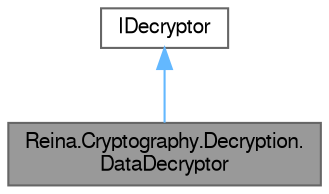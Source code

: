 digraph "Reina.Cryptography.Decryption.DataDecryptor"
{
 // LATEX_PDF_SIZE
  bgcolor="transparent";
  edge [fontname=FreeSans,fontsize=10,labelfontname=FreeSans,labelfontsize=10];
  node [fontname=FreeSans,fontsize=10,shape=box,height=0.2,width=0.4];
  Node1 [id="Node000001",label="Reina.Cryptography.Decryption.\lDataDecryptor",height=0.2,width=0.4,color="gray40", fillcolor="grey60", style="filled", fontcolor="black",tooltip="Implements decryption operations using a cascading triple-layered technique with Twofish,..."];
  Node2 -> Node1 [id="edge1_Node000001_Node000002",dir="back",color="steelblue1",style="solid",tooltip=" "];
  Node2 [id="Node000002",label="IDecryptor",height=0.2,width=0.4,color="gray40", fillcolor="white", style="filled",URL="$interface_reina_1_1_cryptography_1_1_interfaces_1_1_i_decryptor.html",tooltip="Defines the contract for the DataDecryptor class that implements data decryption."];
}
